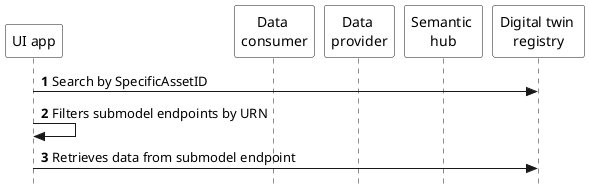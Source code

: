 @startuml digitalTwinConsumer
'sequence diagram

skinparam monochrome true
skinparam backgroundColor transparent
skinparam shadowing false
skinparam style strictuml
skinparam sequence {
participantBackgroundColor transparent
actorBackgroundColor transparent
GroupBackgroundColor transparent
}
skinparam databaseBackgroundColor transparent
autonumber

participant "UI app" as ui
participant "Data \nconsumer" as consumer
participant "Data \nprovider" as provider
participant "Semantic \nhub" as hub
participant "Digital twin \nregistry" as registry

ui -> registry : Search by SpecificAssetID
ui -> ui : Filters submodel endpoints by URN
ui -> registry : Retrieves data from submodel endpoint


@enduml